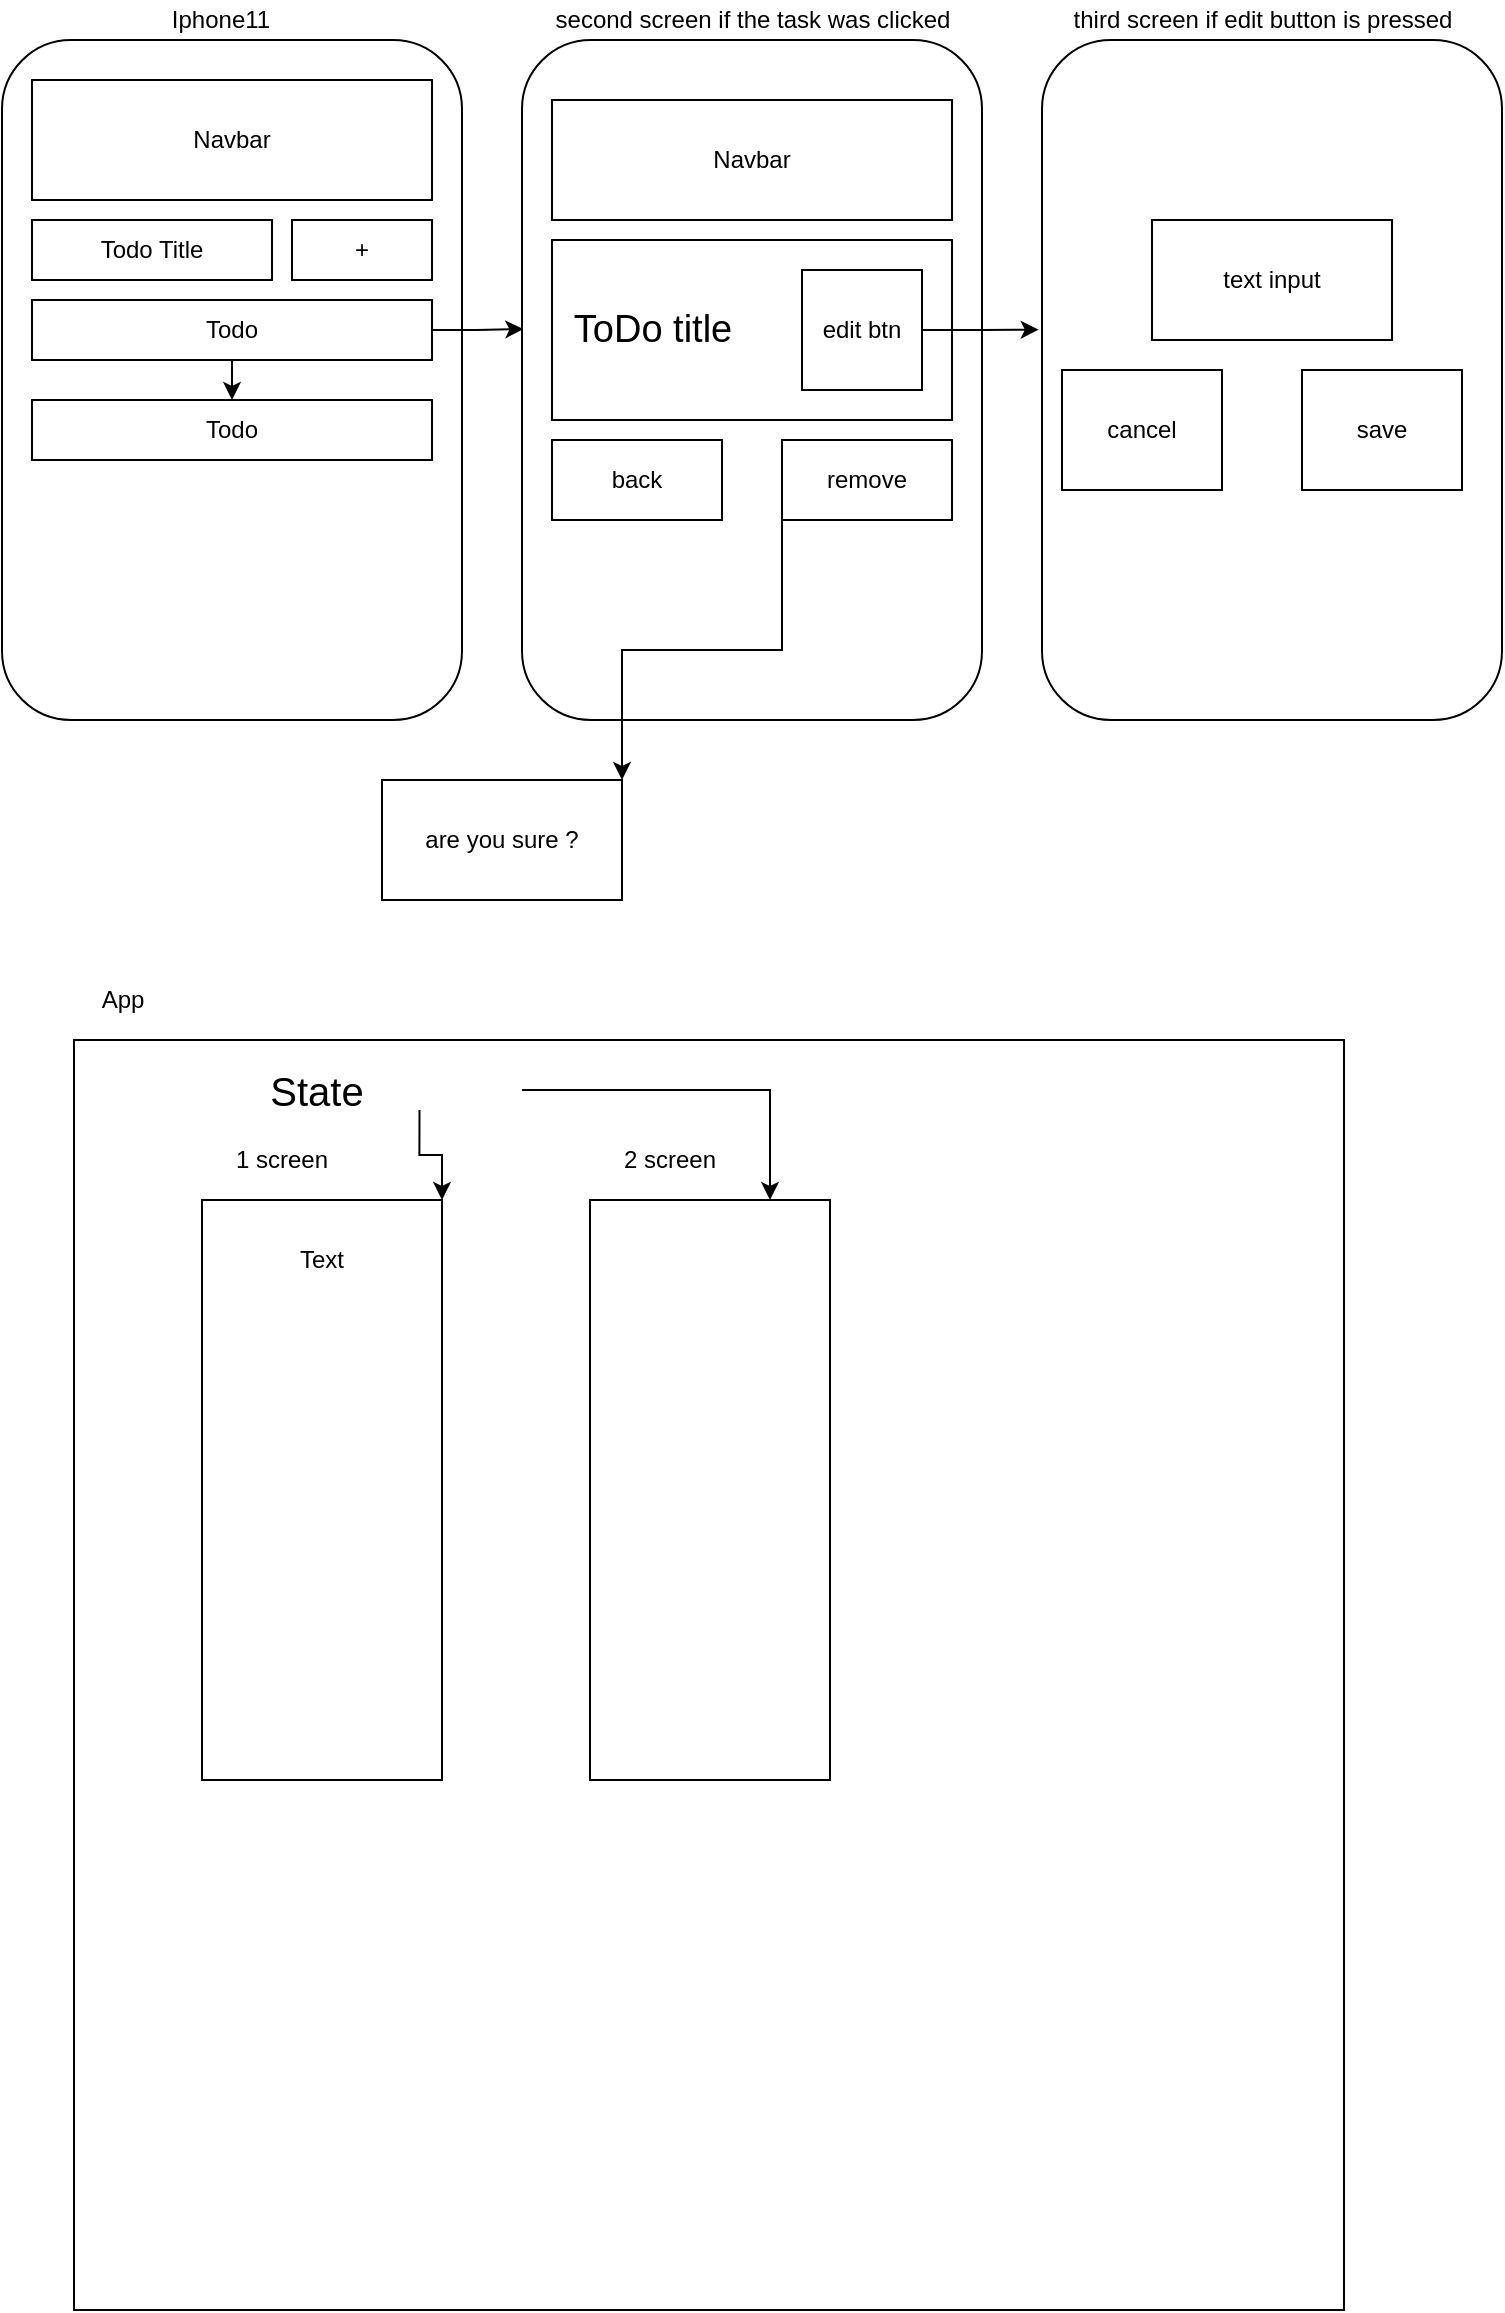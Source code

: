 <mxfile version="14.5.10" type="github">
  <diagram id="LBZDEGwCrCj-avP-HCWu" name="Page-1">
    <mxGraphModel dx="1117" dy="669" grid="1" gridSize="10" guides="1" tooltips="1" connect="1" arrows="1" fold="1" page="1" pageScale="1" pageWidth="827" pageHeight="1169" math="0" shadow="0">
      <root>
        <mxCell id="0" />
        <mxCell id="1" parent="0" />
        <mxCell id="T2dKCJuAUOTsMNd2c5Pi-2" value="" style="rounded=1;whiteSpace=wrap;html=1;" vertex="1" parent="1">
          <mxGeometry x="60" y="60" width="230" height="340" as="geometry" />
        </mxCell>
        <mxCell id="aS90rflTA3L6wCCtJnuh-1" value="Navbar&lt;br&gt;" style="rounded=0;whiteSpace=wrap;html=1;" parent="1" vertex="1">
          <mxGeometry x="75" y="80" width="200" height="60" as="geometry" />
        </mxCell>
        <mxCell id="aS90rflTA3L6wCCtJnuh-2" value="Todo Title" style="rounded=0;whiteSpace=wrap;html=1;" parent="1" vertex="1">
          <mxGeometry x="75" y="150" width="120" height="30" as="geometry" />
        </mxCell>
        <mxCell id="aS90rflTA3L6wCCtJnuh-3" value="+" style="rounded=0;whiteSpace=wrap;html=1;" parent="1" vertex="1">
          <mxGeometry x="205" y="150" width="70" height="30" as="geometry" />
        </mxCell>
        <mxCell id="aS90rflTA3L6wCCtJnuh-5" style="edgeStyle=orthogonalEdgeStyle;rounded=0;orthogonalLoop=1;jettySize=auto;html=1;exitX=0.5;exitY=1;exitDx=0;exitDy=0;" parent="1" source="aS90rflTA3L6wCCtJnuh-4" edge="1">
          <mxGeometry relative="1" as="geometry">
            <mxPoint x="175" y="240" as="targetPoint" />
          </mxGeometry>
        </mxCell>
        <mxCell id="T2dKCJuAUOTsMNd2c5Pi-16" style="edgeStyle=orthogonalEdgeStyle;rounded=0;orthogonalLoop=1;jettySize=auto;html=1;exitX=1;exitY=0.5;exitDx=0;exitDy=0;entryX=0.003;entryY=0.425;entryDx=0;entryDy=0;entryPerimeter=0;" edge="1" parent="1" source="aS90rflTA3L6wCCtJnuh-4" target="T2dKCJuAUOTsMNd2c5Pi-4">
          <mxGeometry relative="1" as="geometry" />
        </mxCell>
        <mxCell id="aS90rflTA3L6wCCtJnuh-4" value="Todo" style="rounded=0;whiteSpace=wrap;html=1;" parent="1" vertex="1">
          <mxGeometry x="75" y="190" width="200" height="30" as="geometry" />
        </mxCell>
        <mxCell id="aS90rflTA3L6wCCtJnuh-6" value="Todo" style="rounded=0;whiteSpace=wrap;html=1;" parent="1" vertex="1">
          <mxGeometry x="75" y="240" width="200" height="30" as="geometry" />
        </mxCell>
        <mxCell id="T2dKCJuAUOTsMNd2c5Pi-3" value="Iphone11" style="text;html=1;align=center;verticalAlign=middle;resizable=0;points=[];autosize=1;strokeColor=none;" vertex="1" parent="1">
          <mxGeometry x="139" y="40" width="60" height="20" as="geometry" />
        </mxCell>
        <mxCell id="T2dKCJuAUOTsMNd2c5Pi-4" value="" style="rounded=1;whiteSpace=wrap;html=1;" vertex="1" parent="1">
          <mxGeometry x="320" y="60" width="230" height="340" as="geometry" />
        </mxCell>
        <mxCell id="T2dKCJuAUOTsMNd2c5Pi-5" value="Navbar&lt;br&gt;" style="rounded=0;whiteSpace=wrap;html=1;" vertex="1" parent="1">
          <mxGeometry x="335" y="90" width="200" height="60" as="geometry" />
        </mxCell>
        <mxCell id="T2dKCJuAUOTsMNd2c5Pi-8" value="" style="rounded=0;whiteSpace=wrap;html=1;" vertex="1" parent="1">
          <mxGeometry x="335" y="160" width="200" height="90" as="geometry" />
        </mxCell>
        <mxCell id="T2dKCJuAUOTsMNd2c5Pi-10" value="&lt;font style=&quot;font-size: 19px&quot;&gt;ToDo title&lt;/font&gt;" style="text;html=1;align=center;verticalAlign=middle;resizable=0;points=[];autosize=1;strokeColor=none;" vertex="1" parent="1">
          <mxGeometry x="340" y="195" width="90" height="20" as="geometry" />
        </mxCell>
        <mxCell id="T2dKCJuAUOTsMNd2c5Pi-18" style="edgeStyle=orthogonalEdgeStyle;rounded=0;orthogonalLoop=1;jettySize=auto;html=1;exitX=1;exitY=0.5;exitDx=0;exitDy=0;entryX=-0.007;entryY=0.426;entryDx=0;entryDy=0;entryPerimeter=0;" edge="1" parent="1" source="T2dKCJuAUOTsMNd2c5Pi-12" target="T2dKCJuAUOTsMNd2c5Pi-17">
          <mxGeometry relative="1" as="geometry" />
        </mxCell>
        <mxCell id="T2dKCJuAUOTsMNd2c5Pi-12" value="edit btn" style="rounded=0;whiteSpace=wrap;html=1;" vertex="1" parent="1">
          <mxGeometry x="460" y="175" width="60" height="60" as="geometry" />
        </mxCell>
        <mxCell id="T2dKCJuAUOTsMNd2c5Pi-13" value="back" style="rounded=0;whiteSpace=wrap;html=1;" vertex="1" parent="1">
          <mxGeometry x="335" y="260" width="85" height="40" as="geometry" />
        </mxCell>
        <mxCell id="T2dKCJuAUOTsMNd2c5Pi-25" style="edgeStyle=orthogonalEdgeStyle;rounded=0;orthogonalLoop=1;jettySize=auto;html=1;exitX=0;exitY=1;exitDx=0;exitDy=0;entryX=1;entryY=0;entryDx=0;entryDy=0;" edge="1" parent="1" source="T2dKCJuAUOTsMNd2c5Pi-15" target="T2dKCJuAUOTsMNd2c5Pi-24">
          <mxGeometry relative="1" as="geometry" />
        </mxCell>
        <mxCell id="T2dKCJuAUOTsMNd2c5Pi-15" value="remove" style="rounded=0;whiteSpace=wrap;html=1;" vertex="1" parent="1">
          <mxGeometry x="450" y="260" width="85" height="40" as="geometry" />
        </mxCell>
        <mxCell id="T2dKCJuAUOTsMNd2c5Pi-17" value="" style="rounded=1;whiteSpace=wrap;html=1;" vertex="1" parent="1">
          <mxGeometry x="580" y="60" width="230" height="340" as="geometry" />
        </mxCell>
        <mxCell id="T2dKCJuAUOTsMNd2c5Pi-19" value="second screen if the task was clicked" style="text;html=1;align=center;verticalAlign=middle;resizable=0;points=[];autosize=1;strokeColor=none;" vertex="1" parent="1">
          <mxGeometry x="330" y="40" width="210" height="20" as="geometry" />
        </mxCell>
        <mxCell id="T2dKCJuAUOTsMNd2c5Pi-20" value="third screen if edit button is pressed" style="text;html=1;align=center;verticalAlign=middle;resizable=0;points=[];autosize=1;strokeColor=none;" vertex="1" parent="1">
          <mxGeometry x="590" y="40" width="200" height="20" as="geometry" />
        </mxCell>
        <mxCell id="T2dKCJuAUOTsMNd2c5Pi-21" value="text input" style="rounded=0;whiteSpace=wrap;html=1;" vertex="1" parent="1">
          <mxGeometry x="635" y="150" width="120" height="60" as="geometry" />
        </mxCell>
        <mxCell id="T2dKCJuAUOTsMNd2c5Pi-22" value="cancel" style="rounded=0;whiteSpace=wrap;html=1;" vertex="1" parent="1">
          <mxGeometry x="590" y="225" width="80" height="60" as="geometry" />
        </mxCell>
        <mxCell id="T2dKCJuAUOTsMNd2c5Pi-23" value="save" style="rounded=0;whiteSpace=wrap;html=1;" vertex="1" parent="1">
          <mxGeometry x="710" y="225" width="80" height="60" as="geometry" />
        </mxCell>
        <mxCell id="T2dKCJuAUOTsMNd2c5Pi-24" value="are you sure ?" style="rounded=0;whiteSpace=wrap;html=1;" vertex="1" parent="1">
          <mxGeometry x="250" y="430" width="120" height="60" as="geometry" />
        </mxCell>
        <mxCell id="T2dKCJuAUOTsMNd2c5Pi-27" value="" style="whiteSpace=wrap;html=1;aspect=fixed;" vertex="1" parent="1">
          <mxGeometry x="96" y="560" width="635" height="635" as="geometry" />
        </mxCell>
        <mxCell id="T2dKCJuAUOTsMNd2c5Pi-28" value="App" style="text;html=1;align=center;verticalAlign=middle;resizable=0;points=[];autosize=1;strokeColor=none;" vertex="1" parent="1">
          <mxGeometry x="100" y="530" width="40" height="20" as="geometry" />
        </mxCell>
        <mxCell id="T2dKCJuAUOTsMNd2c5Pi-29" value="" style="rounded=0;whiteSpace=wrap;html=1;" vertex="1" parent="1">
          <mxGeometry x="160" y="640" width="120" height="290" as="geometry" />
        </mxCell>
        <mxCell id="T2dKCJuAUOTsMNd2c5Pi-30" value="" style="rounded=0;whiteSpace=wrap;html=1;" vertex="1" parent="1">
          <mxGeometry x="354" y="640" width="120" height="290" as="geometry" />
        </mxCell>
        <mxCell id="T2dKCJuAUOTsMNd2c5Pi-32" value="2 screen" style="text;html=1;strokeColor=none;fillColor=none;align=center;verticalAlign=middle;whiteSpace=wrap;rounded=0;" vertex="1" parent="1">
          <mxGeometry x="354" y="610" width="80" height="20" as="geometry" />
        </mxCell>
        <mxCell id="T2dKCJuAUOTsMNd2c5Pi-33" value="1 screen" style="text;html=1;strokeColor=none;fillColor=none;align=center;verticalAlign=middle;whiteSpace=wrap;rounded=0;" vertex="1" parent="1">
          <mxGeometry x="160" y="610" width="80" height="20" as="geometry" />
        </mxCell>
        <mxCell id="T2dKCJuAUOTsMNd2c5Pi-34" value="Text" style="text;html=1;strokeColor=none;fillColor=none;align=center;verticalAlign=middle;whiteSpace=wrap;rounded=0;" vertex="1" parent="1">
          <mxGeometry x="200" y="660" width="40" height="20" as="geometry" />
        </mxCell>
        <mxCell id="T2dKCJuAUOTsMNd2c5Pi-37" style="edgeStyle=orthogonalEdgeStyle;rounded=0;orthogonalLoop=1;jettySize=auto;html=1;exitX=1;exitY=0.5;exitDx=0;exitDy=0;entryX=0.75;entryY=0;entryDx=0;entryDy=0;" edge="1" parent="1" source="T2dKCJuAUOTsMNd2c5Pi-35" target="T2dKCJuAUOTsMNd2c5Pi-30">
          <mxGeometry relative="1" as="geometry" />
        </mxCell>
        <mxCell id="T2dKCJuAUOTsMNd2c5Pi-38" style="edgeStyle=orthogonalEdgeStyle;rounded=0;orthogonalLoop=1;jettySize=auto;html=1;exitX=0.75;exitY=1;exitDx=0;exitDy=0;entryX=1;entryY=0;entryDx=0;entryDy=0;" edge="1" parent="1" source="T2dKCJuAUOTsMNd2c5Pi-35" target="T2dKCJuAUOTsMNd2c5Pi-29">
          <mxGeometry relative="1" as="geometry" />
        </mxCell>
        <mxCell id="T2dKCJuAUOTsMNd2c5Pi-35" value="&lt;font style=&quot;font-size: 20px&quot;&gt;State&lt;/font&gt;" style="text;html=1;strokeColor=none;fillColor=none;align=center;verticalAlign=middle;whiteSpace=wrap;rounded=0;" vertex="1" parent="1">
          <mxGeometry x="115" y="575" width="205" height="20" as="geometry" />
        </mxCell>
      </root>
    </mxGraphModel>
  </diagram>
</mxfile>

